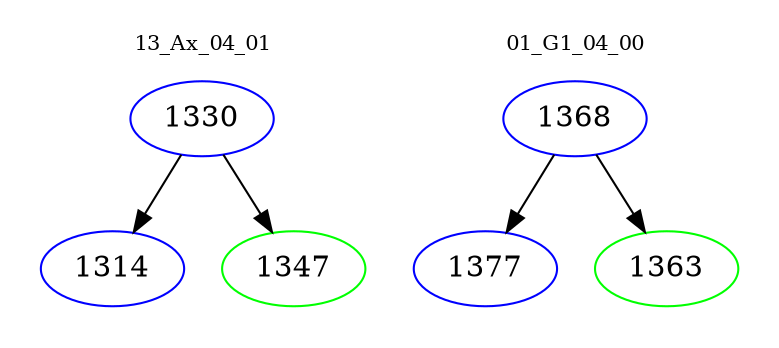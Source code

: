 digraph{
subgraph cluster_0 {
color = white
label = "13_Ax_04_01";
fontsize=10;
T0_1330 [label="1330", color="blue"]
T0_1330 -> T0_1314 [color="black"]
T0_1314 [label="1314", color="blue"]
T0_1330 -> T0_1347 [color="black"]
T0_1347 [label="1347", color="green"]
}
subgraph cluster_1 {
color = white
label = "01_G1_04_00";
fontsize=10;
T1_1368 [label="1368", color="blue"]
T1_1368 -> T1_1377 [color="black"]
T1_1377 [label="1377", color="blue"]
T1_1368 -> T1_1363 [color="black"]
T1_1363 [label="1363", color="green"]
}
}
